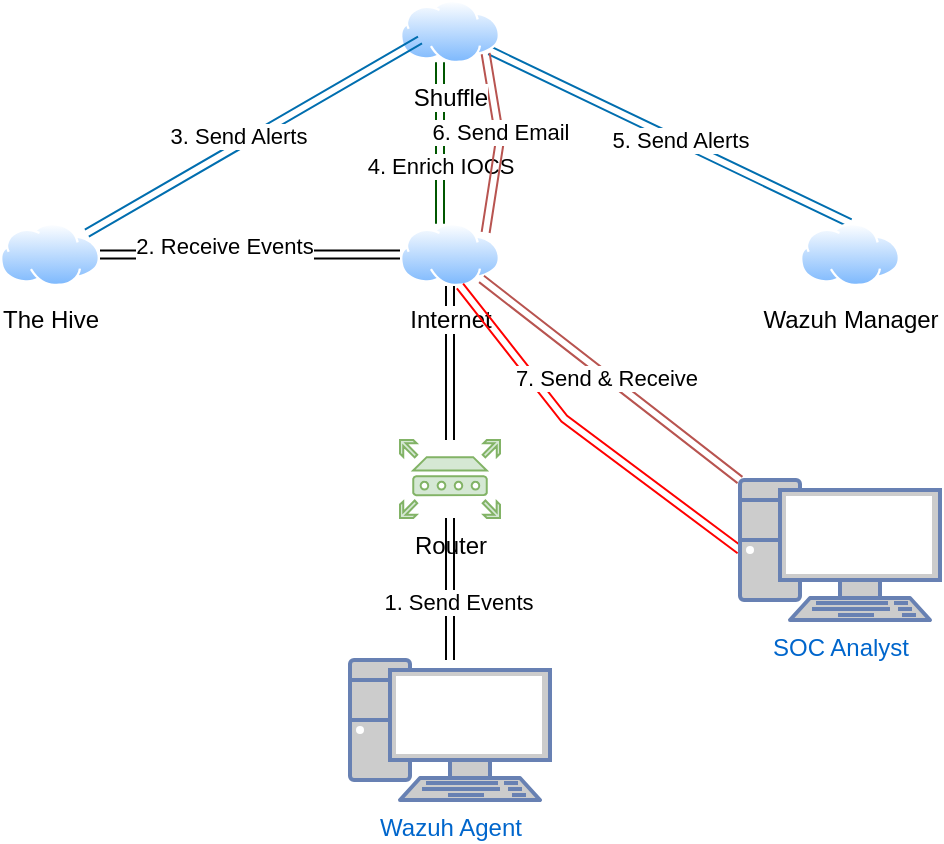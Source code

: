 <mxfile version="24.2.5" type="github">
  <diagram name="Page-1" id="KtaaiM5RCvJgxlkwDIS9">
    <mxGraphModel dx="648" dy="450" grid="1" gridSize="10" guides="1" tooltips="1" connect="1" arrows="1" fold="1" page="1" pageScale="1" pageWidth="850" pageHeight="1100" math="0" shadow="0">
      <root>
        <mxCell id="0" />
        <mxCell id="1" parent="0" />
        <mxCell id="Dn9yDmMurxADyDGAKcIU-10" value="" style="edgeStyle=orthogonalEdgeStyle;rounded=0;orthogonalLoop=1;jettySize=auto;html=1;shape=link;" edge="1" parent="1" source="Dn9yDmMurxADyDGAKcIU-1" target="Dn9yDmMurxADyDGAKcIU-2">
          <mxGeometry relative="1" as="geometry" />
        </mxCell>
        <mxCell id="Dn9yDmMurxADyDGAKcIU-11" value="1. Send Events" style="edgeLabel;html=1;align=center;verticalAlign=middle;resizable=0;points=[];" vertex="1" connectable="0" parent="Dn9yDmMurxADyDGAKcIU-10">
          <mxGeometry x="-0.183" y="-4" relative="1" as="geometry">
            <mxPoint as="offset" />
          </mxGeometry>
        </mxCell>
        <mxCell id="Dn9yDmMurxADyDGAKcIU-1" value="Wazuh Agent" style="fontColor=#0066CC;verticalAlign=top;verticalLabelPosition=bottom;labelPosition=center;align=center;html=1;outlineConnect=0;fillColor=#CCCCCC;strokeColor=#6881B3;gradientColor=none;gradientDirection=north;strokeWidth=2;shape=mxgraph.networks.pc;" vertex="1" parent="1">
          <mxGeometry x="375" y="330" width="100" height="70" as="geometry" />
        </mxCell>
        <mxCell id="Dn9yDmMurxADyDGAKcIU-12" value="" style="edgeStyle=orthogonalEdgeStyle;rounded=0;orthogonalLoop=1;jettySize=auto;html=1;shape=link;" edge="1" parent="1" source="Dn9yDmMurxADyDGAKcIU-2" target="Dn9yDmMurxADyDGAKcIU-3">
          <mxGeometry relative="1" as="geometry" />
        </mxCell>
        <mxCell id="Dn9yDmMurxADyDGAKcIU-2" value="Router" style="sketch=0;aspect=fixed;pointerEvents=1;shadow=0;dashed=0;html=1;strokeColor=#82b366;labelPosition=center;verticalLabelPosition=bottom;verticalAlign=top;align=center;fillColor=#d5e8d4;shape=mxgraph.mscae.enterprise.router" vertex="1" parent="1">
          <mxGeometry x="400" y="220" width="50" height="39" as="geometry" />
        </mxCell>
        <mxCell id="Dn9yDmMurxADyDGAKcIU-13" style="edgeStyle=orthogonalEdgeStyle;rounded=0;orthogonalLoop=1;jettySize=auto;html=1;shape=link;" edge="1" parent="1" source="Dn9yDmMurxADyDGAKcIU-3" target="Dn9yDmMurxADyDGAKcIU-6">
          <mxGeometry relative="1" as="geometry" />
        </mxCell>
        <mxCell id="Dn9yDmMurxADyDGAKcIU-14" value="2. Receive Events" style="edgeLabel;html=1;align=center;verticalAlign=middle;resizable=0;points=[];" vertex="1" connectable="0" parent="Dn9yDmMurxADyDGAKcIU-13">
          <mxGeometry x="0.173" y="-5" relative="1" as="geometry">
            <mxPoint as="offset" />
          </mxGeometry>
        </mxCell>
        <mxCell id="Dn9yDmMurxADyDGAKcIU-3" value="Internet" style="image;aspect=fixed;perimeter=ellipsePerimeter;html=1;align=center;shadow=0;dashed=0;spacingTop=3;image=img/lib/active_directory/internet_cloud.svg;" vertex="1" parent="1">
          <mxGeometry x="400" y="111.5" width="50" height="31.5" as="geometry" />
        </mxCell>
        <mxCell id="Dn9yDmMurxADyDGAKcIU-18" value="" style="edgeStyle=orthogonalEdgeStyle;rounded=0;orthogonalLoop=1;jettySize=auto;html=1;fillColor=#008a00;strokeColor=#005700;shape=link;" edge="1" parent="1" source="Dn9yDmMurxADyDGAKcIU-4" target="Dn9yDmMurxADyDGAKcIU-3">
          <mxGeometry relative="1" as="geometry">
            <Array as="points">
              <mxPoint x="420" y="70" />
              <mxPoint x="420" y="70" />
            </Array>
          </mxGeometry>
        </mxCell>
        <mxCell id="Dn9yDmMurxADyDGAKcIU-19" value="4. Enrich IOCS" style="edgeLabel;html=1;align=center;verticalAlign=middle;resizable=0;points=[];" vertex="1" connectable="0" parent="Dn9yDmMurxADyDGAKcIU-18">
          <mxGeometry x="0.183" relative="1" as="geometry">
            <mxPoint y="4" as="offset" />
          </mxGeometry>
        </mxCell>
        <mxCell id="Dn9yDmMurxADyDGAKcIU-20" style="rounded=0;orthogonalLoop=1;jettySize=auto;html=1;entryX=0.5;entryY=0;entryDx=0;entryDy=0;shape=link;fillColor=#1ba1e2;strokeColor=#006EAF;" edge="1" parent="1" source="Dn9yDmMurxADyDGAKcIU-4" target="Dn9yDmMurxADyDGAKcIU-5">
          <mxGeometry relative="1" as="geometry" />
        </mxCell>
        <mxCell id="Dn9yDmMurxADyDGAKcIU-21" value="5. Send Alerts" style="edgeLabel;html=1;align=center;verticalAlign=middle;resizable=0;points=[];" vertex="1" connectable="0" parent="Dn9yDmMurxADyDGAKcIU-20">
          <mxGeometry x="0.151" y="1" relative="1" as="geometry">
            <mxPoint x="-9" y="-4" as="offset" />
          </mxGeometry>
        </mxCell>
        <mxCell id="Dn9yDmMurxADyDGAKcIU-22" style="rounded=0;orthogonalLoop=1;jettySize=auto;html=1;entryX=1;entryY=0;entryDx=0;entryDy=0;fillColor=#f8cecc;strokeColor=#b85450;shape=link;exitX=1;exitY=1;exitDx=0;exitDy=0;gradientColor=#ea6b66;" edge="1" parent="1" source="Dn9yDmMurxADyDGAKcIU-4" target="Dn9yDmMurxADyDGAKcIU-3">
          <mxGeometry relative="1" as="geometry">
            <Array as="points">
              <mxPoint x="450" y="70" />
            </Array>
          </mxGeometry>
        </mxCell>
        <mxCell id="Dn9yDmMurxADyDGAKcIU-24" value="6. Send Email" style="edgeLabel;html=1;align=center;verticalAlign=middle;resizable=0;points=[];" vertex="1" connectable="0" parent="Dn9yDmMurxADyDGAKcIU-22">
          <mxGeometry x="-0.125" relative="1" as="geometry">
            <mxPoint as="offset" />
          </mxGeometry>
        </mxCell>
        <mxCell id="Dn9yDmMurxADyDGAKcIU-4" value="Shuffle" style="image;aspect=fixed;perimeter=ellipsePerimeter;html=1;align=center;shadow=0;dashed=0;spacingTop=3;image=img/lib/active_directory/internet_cloud.svg;" vertex="1" parent="1">
          <mxGeometry x="400" width="50" height="31.5" as="geometry" />
        </mxCell>
        <mxCell id="Dn9yDmMurxADyDGAKcIU-5" value="Wazuh Manager" style="image;aspect=fixed;perimeter=ellipsePerimeter;html=1;align=center;shadow=0;dashed=0;spacingTop=3;image=img/lib/active_directory/internet_cloud.svg;" vertex="1" parent="1">
          <mxGeometry x="600" y="111.5" width="50" height="31.5" as="geometry" />
        </mxCell>
        <mxCell id="Dn9yDmMurxADyDGAKcIU-6" value="The Hive" style="image;aspect=fixed;perimeter=ellipsePerimeter;html=1;align=center;shadow=0;dashed=0;spacingTop=3;image=img/lib/active_directory/internet_cloud.svg;" vertex="1" parent="1">
          <mxGeometry x="200" y="111.5" width="50" height="31.5" as="geometry" />
        </mxCell>
        <mxCell id="Dn9yDmMurxADyDGAKcIU-26" style="rounded=0;orthogonalLoop=1;jettySize=auto;html=1;entryX=1;entryY=0.75;entryDx=0;entryDy=0;shape=link;strokeColor=#FF0000;exitX=0;exitY=0.5;exitDx=0;exitDy=0;exitPerimeter=0;" edge="1" parent="1" source="Dn9yDmMurxADyDGAKcIU-8">
          <mxGeometry relative="1" as="geometry">
            <mxPoint x="552.15" y="253.1" as="sourcePoint" />
            <mxPoint x="429.995" y="142.997" as="targetPoint" />
            <Array as="points">
              <mxPoint x="482.15" y="209.35" />
            </Array>
          </mxGeometry>
        </mxCell>
        <mxCell id="Dn9yDmMurxADyDGAKcIU-8" value="SOC Analyst" style="fontColor=#0066CC;verticalAlign=top;verticalLabelPosition=bottom;labelPosition=center;align=center;html=1;outlineConnect=0;fillColor=#CCCCCC;strokeColor=#6881B3;gradientColor=none;gradientDirection=north;strokeWidth=2;shape=mxgraph.networks.pc;" vertex="1" parent="1">
          <mxGeometry x="570" y="240" width="100" height="70" as="geometry" />
        </mxCell>
        <mxCell id="Dn9yDmMurxADyDGAKcIU-16" style="rounded=0;orthogonalLoop=1;jettySize=auto;html=1;entryX=0.2;entryY=0.635;entryDx=0;entryDy=0;entryPerimeter=0;shape=link;fillColor=#1ba1e2;strokeColor=#006EAF;" edge="1" parent="1" source="Dn9yDmMurxADyDGAKcIU-6" target="Dn9yDmMurxADyDGAKcIU-4">
          <mxGeometry relative="1" as="geometry" />
        </mxCell>
        <mxCell id="Dn9yDmMurxADyDGAKcIU-17" value="3. Send Alerts" style="edgeLabel;html=1;align=center;verticalAlign=middle;resizable=0;points=[];" vertex="1" connectable="0" parent="Dn9yDmMurxADyDGAKcIU-16">
          <mxGeometry x="0.214" y="3" relative="1" as="geometry">
            <mxPoint x="-24" y="12" as="offset" />
          </mxGeometry>
        </mxCell>
        <mxCell id="Dn9yDmMurxADyDGAKcIU-23" style="rounded=0;orthogonalLoop=1;jettySize=auto;html=1;entryX=0;entryY=0;entryDx=0;entryDy=0;entryPerimeter=0;fillColor=#f8cecc;gradientColor=#ea6b66;strokeColor=#b85450;shape=link;" edge="1" parent="1" source="Dn9yDmMurxADyDGAKcIU-3" target="Dn9yDmMurxADyDGAKcIU-8">
          <mxGeometry relative="1" as="geometry" />
        </mxCell>
        <mxCell id="Dn9yDmMurxADyDGAKcIU-25" value="7. Send &amp;amp; Receive" style="edgeLabel;html=1;align=center;verticalAlign=middle;resizable=0;points=[];" vertex="1" connectable="0" parent="Dn9yDmMurxADyDGAKcIU-23">
          <mxGeometry x="-0.032" y="-1" relative="1" as="geometry">
            <mxPoint as="offset" />
          </mxGeometry>
        </mxCell>
      </root>
    </mxGraphModel>
  </diagram>
</mxfile>
